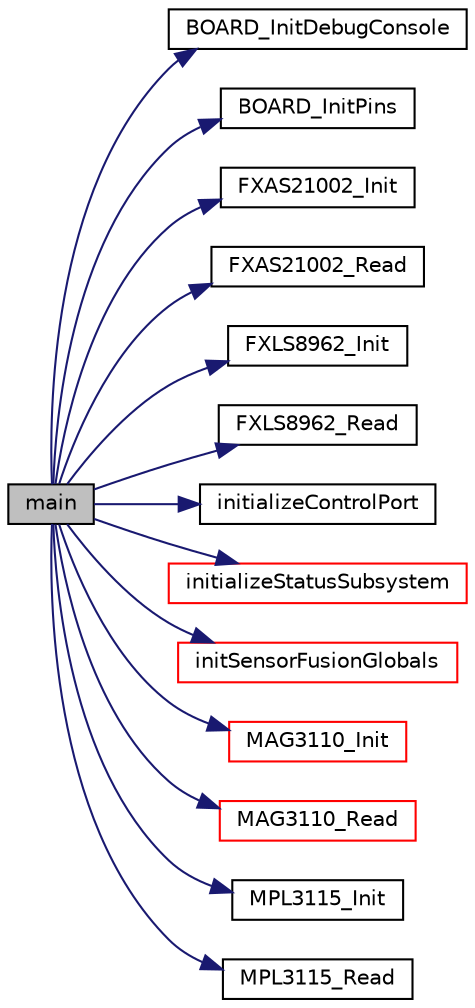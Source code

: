 digraph "main"
{
  edge [fontname="Helvetica",fontsize="10",labelfontname="Helvetica",labelfontsize="10"];
  node [fontname="Helvetica",fontsize="10",shape=record];
  rankdir="LR";
  Node0 [label="main",height=0.2,width=0.4,color="black", fillcolor="grey75", style="filled", fontcolor="black"];
  Node0 -> Node1 [color="midnightblue",fontsize="10",style="solid",fontname="Helvetica"];
  Node1 [label="BOARD_InitDebugConsole",height=0.2,width=0.4,color="black", fillcolor="white", style="filled",URL="$frdm-k64f_2board_8c.html#a4c84ccb952cb083367d7040cf9de3db8"];
  Node0 -> Node2 [color="midnightblue",fontsize="10",style="solid",fontname="Helvetica"];
  Node2 [label="BOARD_InitPins",height=0.2,width=0.4,color="black", fillcolor="white", style="filled",URL="$group__pin__mux.html#ga2c9fe54b6b84723fbaa590a6f4576966",tooltip="Configures pin routing and optionally pin electrical features. "];
  Node0 -> Node3 [color="midnightblue",fontsize="10",style="solid",fontname="Helvetica"];
  Node3 [label="FXAS21002_Init",height=0.2,width=0.4,color="black", fillcolor="white", style="filled",URL="$drivers_8h.html#a81c5b987e709b3991bc7c1bc1e659c1f"];
  Node0 -> Node4 [color="midnightblue",fontsize="10",style="solid",fontname="Helvetica"];
  Node4 [label="FXAS21002_Read",height=0.2,width=0.4,color="black", fillcolor="white", style="filled",URL="$drivers_8h.html#a1e2a1a192ed7f150fc24fc11df8d4c1e"];
  Node0 -> Node5 [color="midnightblue",fontsize="10",style="solid",fontname="Helvetica"];
  Node5 [label="FXLS8962_Init",height=0.2,width=0.4,color="black", fillcolor="white", style="filled",URL="$drivers_8h.html#aaa91d9099dbad0946e4fd169cce17471"];
  Node0 -> Node6 [color="midnightblue",fontsize="10",style="solid",fontname="Helvetica"];
  Node6 [label="FXLS8962_Read",height=0.2,width=0.4,color="black", fillcolor="white", style="filled",URL="$drivers_8h.html#ad1f818d50cb7b4c05ac4b39a7c6064ee"];
  Node0 -> Node7 [color="midnightblue",fontsize="10",style="solid",fontname="Helvetica"];
  Node7 [label="initializeControlPort",height=0.2,width=0.4,color="black", fillcolor="white", style="filled",URL="$control_8c.html#a67029acf1be9712c5d30c625132ad958",tooltip="Initialize the control subsystem and all related hardware. "];
  Node0 -> Node8 [color="midnightblue",fontsize="10",style="solid",fontname="Helvetica"];
  Node8 [label="initializeStatusSubsystem",height=0.2,width=0.4,color="red", fillcolor="white", style="filled",URL="$status_8c.html#a01619741119cf3432f8cfff23334c793"];
  Node0 -> Node15 [color="midnightblue",fontsize="10",style="solid",fontname="Helvetica"];
  Node15 [label="initSensorFusionGlobals",height=0.2,width=0.4,color="red", fillcolor="white", style="filled",URL="$sensor__fusion_8c.html#a43b44018042fabb5179c2e62277cc942",tooltip="utility function to insert default values in the top level structure "];
  Node0 -> Node106 [color="midnightblue",fontsize="10",style="solid",fontname="Helvetica"];
  Node106 [label="MAG3110_Init",height=0.2,width=0.4,color="red", fillcolor="white", style="filled",URL="$driver___m_a_g3110_8c.html#a20b118514f14ce008825433f72527ecd"];
  Node0 -> Node111 [color="midnightblue",fontsize="10",style="solid",fontname="Helvetica"];
  Node111 [label="MAG3110_Read",height=0.2,width=0.4,color="red", fillcolor="white", style="filled",URL="$driver___m_a_g3110_8c.html#a2592117f3e2fed5f61ff029cb18fa556"];
  Node0 -> Node115 [color="midnightblue",fontsize="10",style="solid",fontname="Helvetica"];
  Node115 [label="MPL3115_Init",height=0.2,width=0.4,color="black", fillcolor="white", style="filled",URL="$drivers_8h.html#af48197046b6d2f232932bf5ac61c4534"];
  Node0 -> Node116 [color="midnightblue",fontsize="10",style="solid",fontname="Helvetica"];
  Node116 [label="MPL3115_Read",height=0.2,width=0.4,color="black", fillcolor="white", style="filled",URL="$drivers_8h.html#a54f6d4249d7a6d3484b35f7c98970425"];
}
